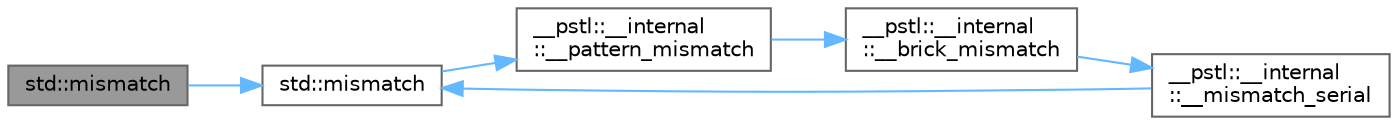 digraph "std::mismatch"
{
 // LATEX_PDF_SIZE
  bgcolor="transparent";
  edge [fontname=Helvetica,fontsize=10,labelfontname=Helvetica,labelfontsize=10];
  node [fontname=Helvetica,fontsize=10,shape=box,height=0.2,width=0.4];
  rankdir="LR";
  Node1 [id="Node000001",label="std::mismatch",height=0.2,width=0.4,color="gray40", fillcolor="grey60", style="filled", fontcolor="black",tooltip=" "];
  Node1 -> Node2 [id="edge6_Node000001_Node000002",color="steelblue1",style="solid",tooltip=" "];
  Node2 [id="Node000002",label="std::mismatch",height=0.2,width=0.4,color="grey40", fillcolor="white", style="filled",URL="$namespacestd.html#a14e973b0980afe3afbceb376817e29f0",tooltip=" "];
  Node2 -> Node3 [id="edge7_Node000002_Node000003",color="steelblue1",style="solid",tooltip=" "];
  Node3 [id="Node000003",label="__pstl::__internal\l::__pattern_mismatch",height=0.2,width=0.4,color="grey40", fillcolor="white", style="filled",URL="$namespace____pstl_1_1____internal.html#af94c79334ec95c8bccf8ce29d207f8b2",tooltip=" "];
  Node3 -> Node4 [id="edge8_Node000003_Node000004",color="steelblue1",style="solid",tooltip=" "];
  Node4 [id="Node000004",label="__pstl::__internal\l::__brick_mismatch",height=0.2,width=0.4,color="grey40", fillcolor="white", style="filled",URL="$namespace____pstl_1_1____internal.html#a2011ee19f02c28a238c06f2b74b8106e",tooltip=" "];
  Node4 -> Node5 [id="edge9_Node000004_Node000005",color="steelblue1",style="solid",tooltip=" "];
  Node5 [id="Node000005",label="__pstl::__internal\l::__mismatch_serial",height=0.2,width=0.4,color="grey40", fillcolor="white", style="filled",URL="$namespace____pstl_1_1____internal.html#af6e1bf383fe96c36bfa6a803caa71076",tooltip=" "];
  Node5 -> Node2 [id="edge10_Node000005_Node000002",color="steelblue1",style="solid",tooltip=" "];
}
